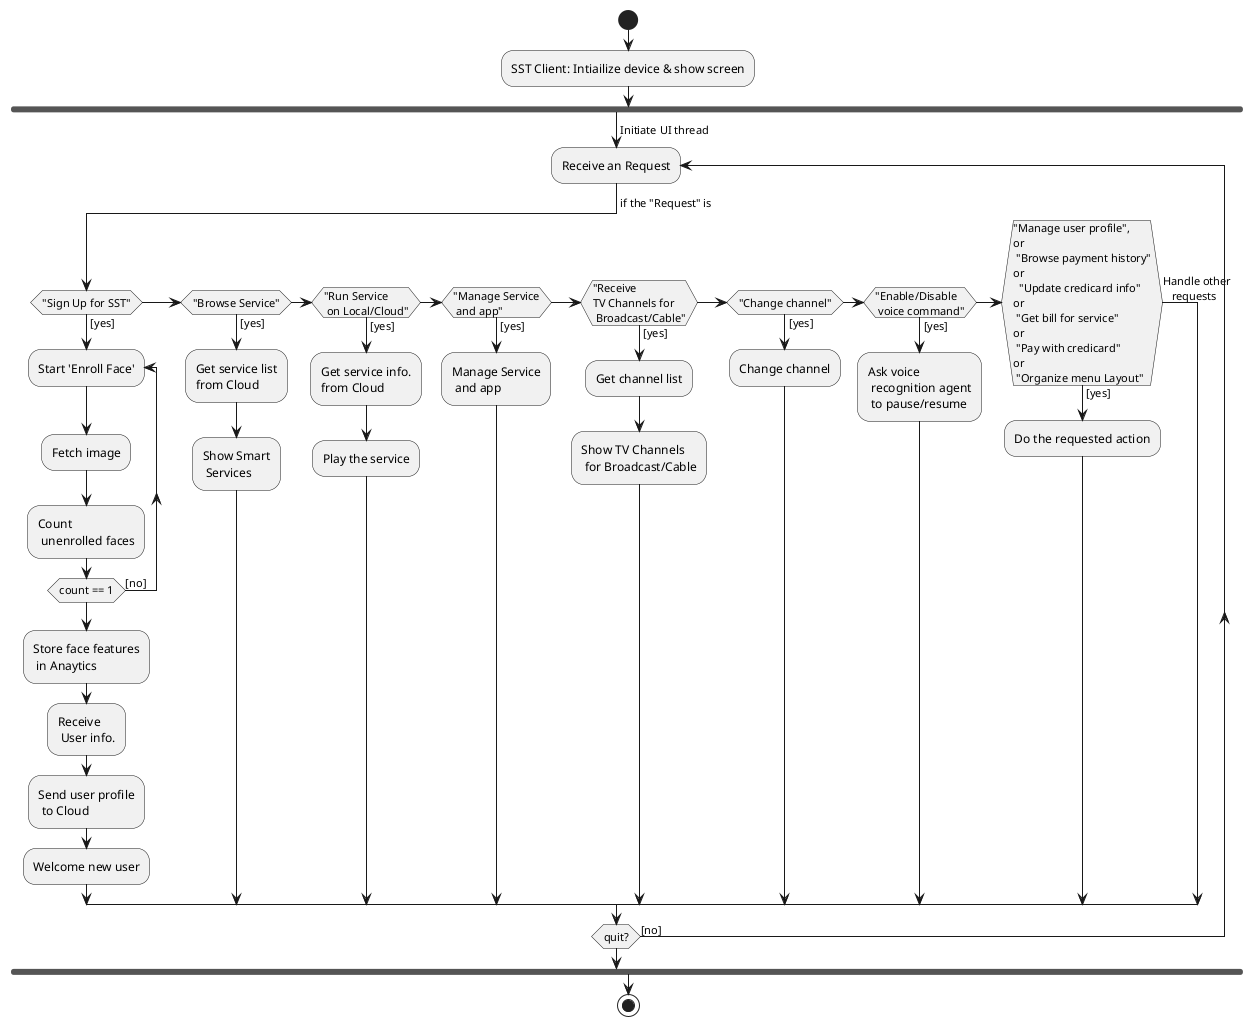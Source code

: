 @startuml
start
:SST Client: Intiailize device & show screen;

fork

->Initiate UI thread;

repeat:Receive an Request;

  -> if the "Request" is;

  if ("Sign Up for SST") then ([yes])
    repeat:Start 'Enroll Face';
      :Fetch image;
      :Count 
       unenrolled faces;
    repeat while (count == 1) is ([no])
    :Store face features\n in Anaytics;
    :Receive
     User info.;
    :Send user profile
     to Cloud;
    :Welcome new user;
  elseif ("Browse Service") then ([yes])
    :Get service list
    from Cloud;

    :Show Smart
     Services;
  elseif ("Run Service\n on Local/Cloud") then ([yes])
    :Get service info.
    from Cloud;

    :Play the service;
  elseif ("Manage Service\n and app") then ([yes])
    :Manage Service\n and app;
  elseif ("Receive\nTV Channels for\n Broadcast/Cable") then ([yes])
    :Get channel list;

    :Show TV Channels
     for Broadcast/Cable;
  elseif ("Change channel") then ([yes])
    :Change channel;
  elseif ("Enable/Disable\n voice command") then ([yes])
    :Ask voice\n recognition agent\n to pause/resume;
  elseif ("Manage user profile",\nor\n "Browse payment history"\nor\n  "Update credicard info"\nor\n "Get bill for service"\nor\n "Pay with credicard"\nor\n "Organize menu Layout") then ([yes])
    :Do the requested action;
  else (Handle other
   requests)
  endif

repeat while (quit?) is ([no])
 

endfork

stop
@enduml